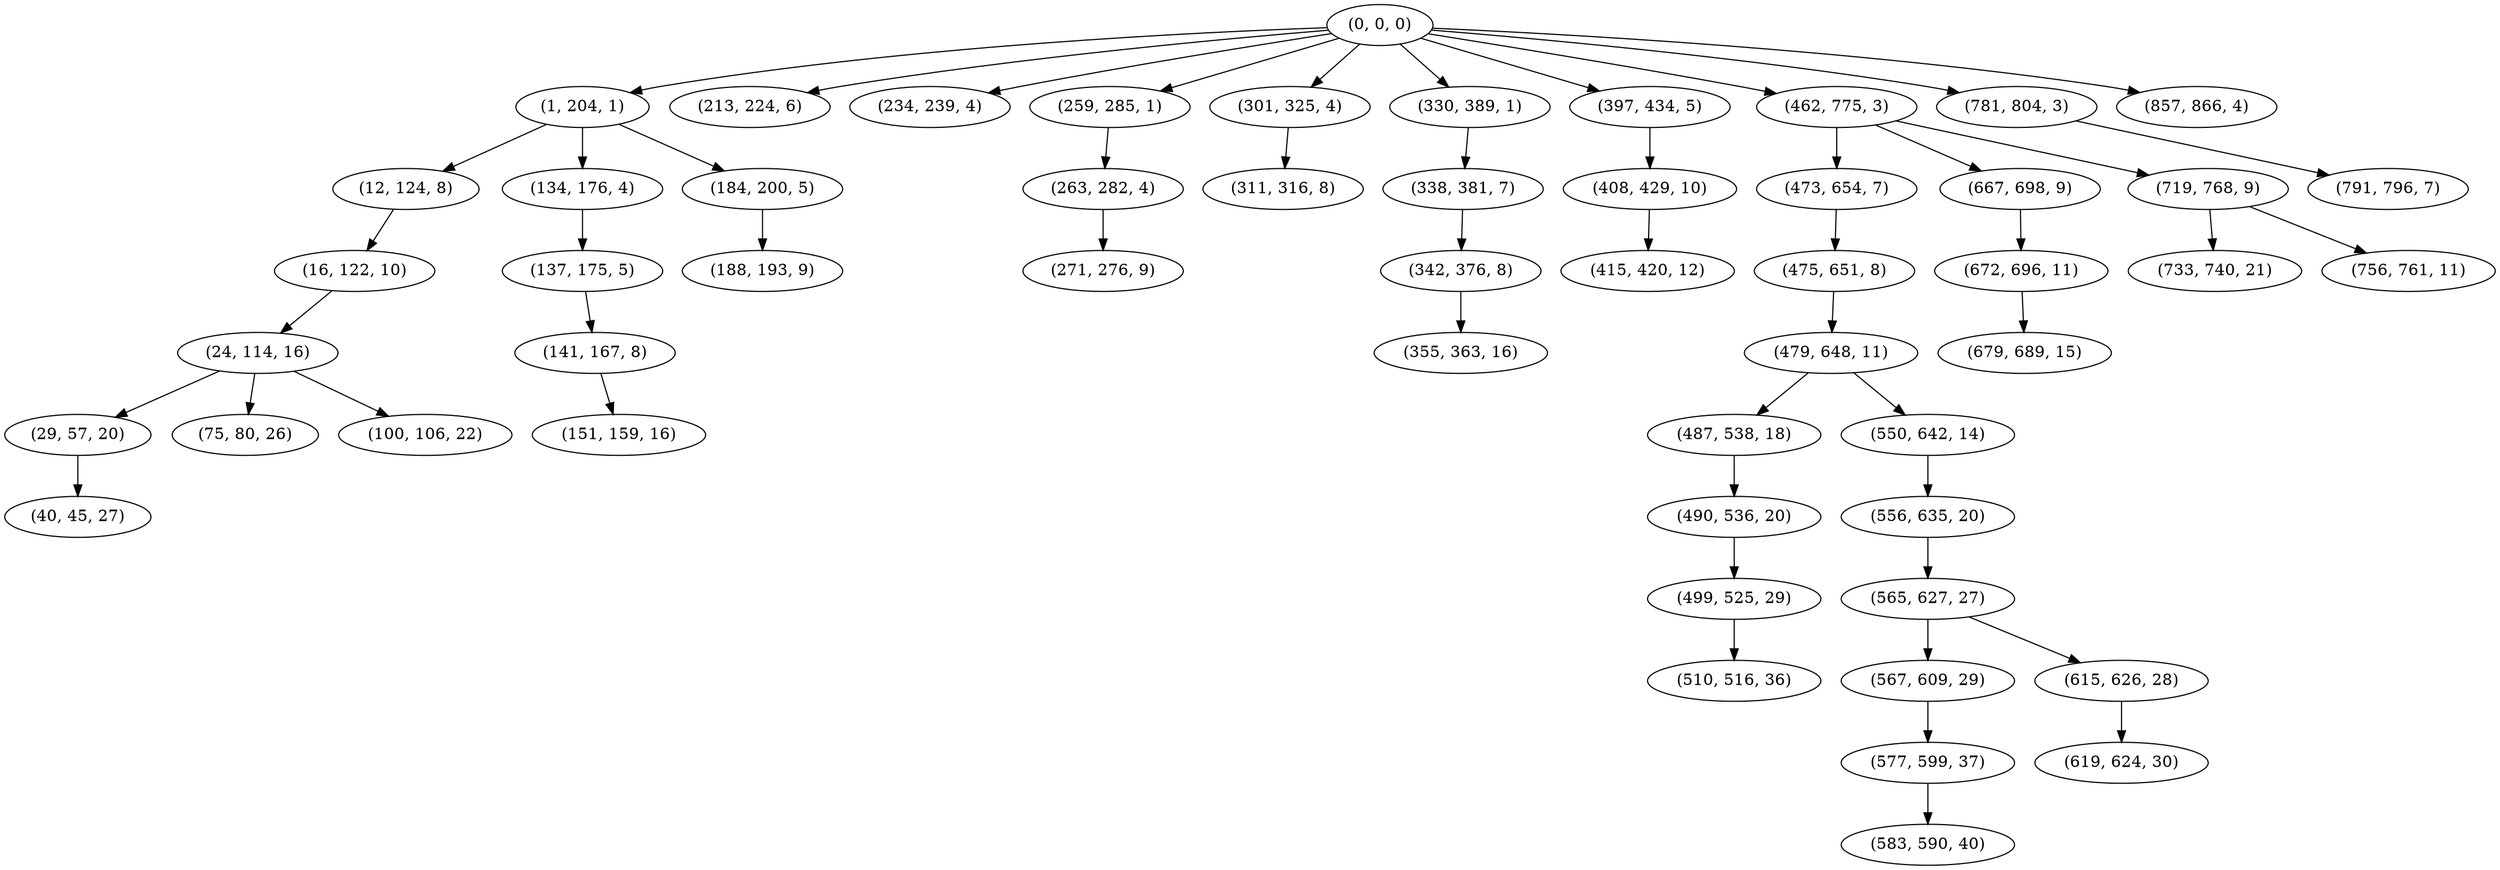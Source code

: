 digraph tree {
    "(0, 0, 0)";
    "(1, 204, 1)";
    "(12, 124, 8)";
    "(16, 122, 10)";
    "(24, 114, 16)";
    "(29, 57, 20)";
    "(40, 45, 27)";
    "(75, 80, 26)";
    "(100, 106, 22)";
    "(134, 176, 4)";
    "(137, 175, 5)";
    "(141, 167, 8)";
    "(151, 159, 16)";
    "(184, 200, 5)";
    "(188, 193, 9)";
    "(213, 224, 6)";
    "(234, 239, 4)";
    "(259, 285, 1)";
    "(263, 282, 4)";
    "(271, 276, 9)";
    "(301, 325, 4)";
    "(311, 316, 8)";
    "(330, 389, 1)";
    "(338, 381, 7)";
    "(342, 376, 8)";
    "(355, 363, 16)";
    "(397, 434, 5)";
    "(408, 429, 10)";
    "(415, 420, 12)";
    "(462, 775, 3)";
    "(473, 654, 7)";
    "(475, 651, 8)";
    "(479, 648, 11)";
    "(487, 538, 18)";
    "(490, 536, 20)";
    "(499, 525, 29)";
    "(510, 516, 36)";
    "(550, 642, 14)";
    "(556, 635, 20)";
    "(565, 627, 27)";
    "(567, 609, 29)";
    "(577, 599, 37)";
    "(583, 590, 40)";
    "(615, 626, 28)";
    "(619, 624, 30)";
    "(667, 698, 9)";
    "(672, 696, 11)";
    "(679, 689, 15)";
    "(719, 768, 9)";
    "(733, 740, 21)";
    "(756, 761, 11)";
    "(781, 804, 3)";
    "(791, 796, 7)";
    "(857, 866, 4)";
    "(0, 0, 0)" -> "(1, 204, 1)";
    "(0, 0, 0)" -> "(213, 224, 6)";
    "(0, 0, 0)" -> "(234, 239, 4)";
    "(0, 0, 0)" -> "(259, 285, 1)";
    "(0, 0, 0)" -> "(301, 325, 4)";
    "(0, 0, 0)" -> "(330, 389, 1)";
    "(0, 0, 0)" -> "(397, 434, 5)";
    "(0, 0, 0)" -> "(462, 775, 3)";
    "(0, 0, 0)" -> "(781, 804, 3)";
    "(0, 0, 0)" -> "(857, 866, 4)";
    "(1, 204, 1)" -> "(12, 124, 8)";
    "(1, 204, 1)" -> "(134, 176, 4)";
    "(1, 204, 1)" -> "(184, 200, 5)";
    "(12, 124, 8)" -> "(16, 122, 10)";
    "(16, 122, 10)" -> "(24, 114, 16)";
    "(24, 114, 16)" -> "(29, 57, 20)";
    "(24, 114, 16)" -> "(75, 80, 26)";
    "(24, 114, 16)" -> "(100, 106, 22)";
    "(29, 57, 20)" -> "(40, 45, 27)";
    "(134, 176, 4)" -> "(137, 175, 5)";
    "(137, 175, 5)" -> "(141, 167, 8)";
    "(141, 167, 8)" -> "(151, 159, 16)";
    "(184, 200, 5)" -> "(188, 193, 9)";
    "(259, 285, 1)" -> "(263, 282, 4)";
    "(263, 282, 4)" -> "(271, 276, 9)";
    "(301, 325, 4)" -> "(311, 316, 8)";
    "(330, 389, 1)" -> "(338, 381, 7)";
    "(338, 381, 7)" -> "(342, 376, 8)";
    "(342, 376, 8)" -> "(355, 363, 16)";
    "(397, 434, 5)" -> "(408, 429, 10)";
    "(408, 429, 10)" -> "(415, 420, 12)";
    "(462, 775, 3)" -> "(473, 654, 7)";
    "(462, 775, 3)" -> "(667, 698, 9)";
    "(462, 775, 3)" -> "(719, 768, 9)";
    "(473, 654, 7)" -> "(475, 651, 8)";
    "(475, 651, 8)" -> "(479, 648, 11)";
    "(479, 648, 11)" -> "(487, 538, 18)";
    "(479, 648, 11)" -> "(550, 642, 14)";
    "(487, 538, 18)" -> "(490, 536, 20)";
    "(490, 536, 20)" -> "(499, 525, 29)";
    "(499, 525, 29)" -> "(510, 516, 36)";
    "(550, 642, 14)" -> "(556, 635, 20)";
    "(556, 635, 20)" -> "(565, 627, 27)";
    "(565, 627, 27)" -> "(567, 609, 29)";
    "(565, 627, 27)" -> "(615, 626, 28)";
    "(567, 609, 29)" -> "(577, 599, 37)";
    "(577, 599, 37)" -> "(583, 590, 40)";
    "(615, 626, 28)" -> "(619, 624, 30)";
    "(667, 698, 9)" -> "(672, 696, 11)";
    "(672, 696, 11)" -> "(679, 689, 15)";
    "(719, 768, 9)" -> "(733, 740, 21)";
    "(719, 768, 9)" -> "(756, 761, 11)";
    "(781, 804, 3)" -> "(791, 796, 7)";
}
